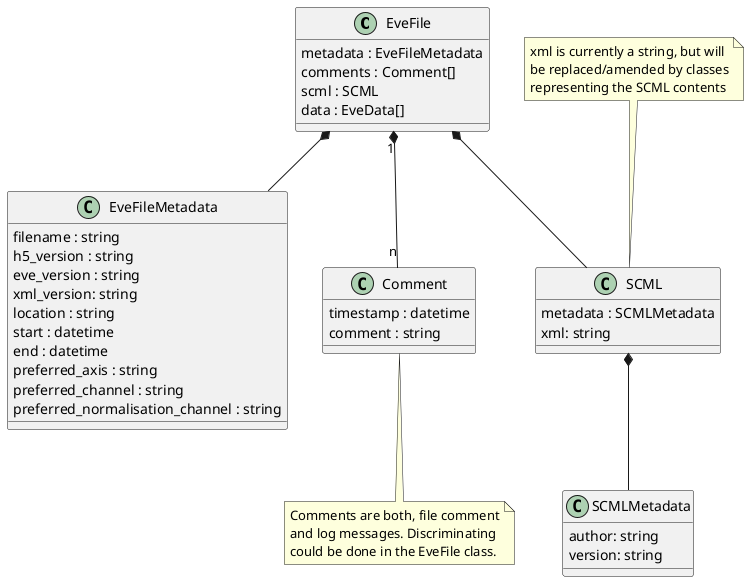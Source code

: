 @startuml

class EveFile {
    metadata : EveFileMetadata
    comments : Comment[]
    scml : SCML
    data : EveData[]
}

class EveFileMetadata{
    filename : string
    h5_version : string
    eve_version : string
    xml_version: string
    location : string
    start : datetime
    end : datetime
    preferred_axis : string
    preferred_channel : string
    preferred_normalisation_channel : string
}

class Comment {
    timestamp : datetime
    comment : string
}
note bottom: Comments are both, file comment\nand log messages. Discriminating\ncould be done in the EveFile class. 

class SCML {
    metadata : SCMLMetadata
    xml: string
}
note top: xml is currently a string, but will\nbe replaced/amended by classes\nrepresenting the SCML contents

class SCMLMetadata {
    author: string
    version: string
}

EveFile *-- EveFileMetadata
EveFile "1" *-- "n" Comment
EveFile *-- SCML
SCML *-- SCMLMetadata

@enduml

